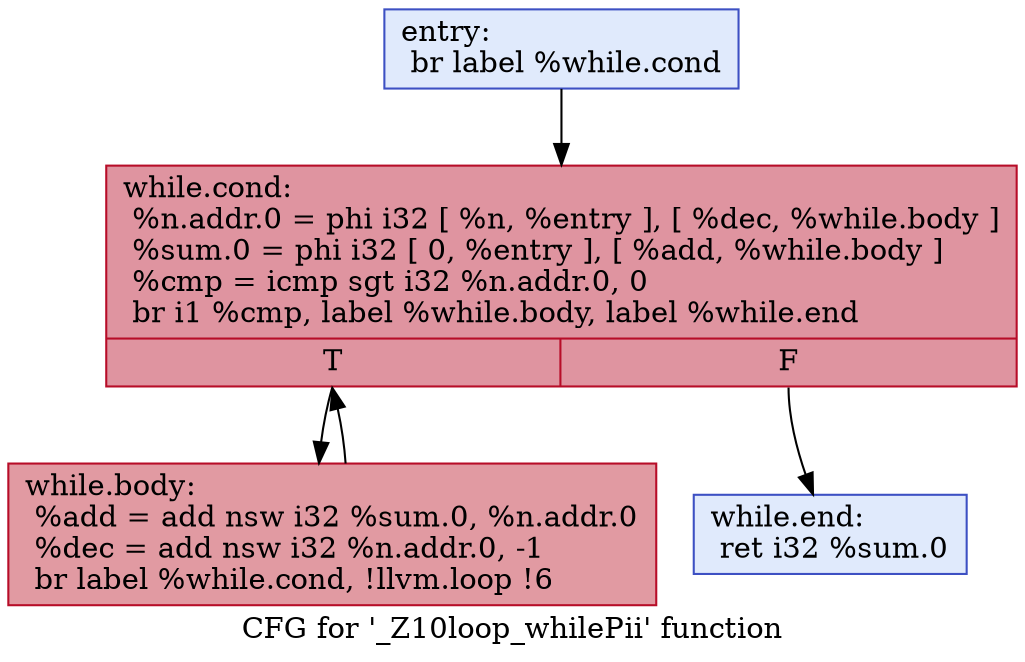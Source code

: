 digraph "CFG for '_Z10loop_whilePii' function" {
	label="CFG for '_Z10loop_whilePii' function";

	Node0x559924810560 [shape=record,color="#3d50c3ff", style=filled, fillcolor="#b9d0f970",label="{entry:\l  br label %while.cond\l}"];
	Node0x559924810560 -> Node0x559924810610;
	Node0x559924810610 [shape=record,color="#b70d28ff", style=filled, fillcolor="#b70d2870",label="{while.cond:                                       \l  %n.addr.0 = phi i32 [ %n, %entry ], [ %dec, %while.body ]\l  %sum.0 = phi i32 [ 0, %entry ], [ %add, %while.body ]\l  %cmp = icmp sgt i32 %n.addr.0, 0\l  br i1 %cmp, label %while.body, label %while.end\l|{<s0>T|<s1>F}}"];
	Node0x559924810610:s0 -> Node0x559924810700;
	Node0x559924810610:s1 -> Node0x559924811130;
	Node0x559924810700 [shape=record,color="#b70d28ff", style=filled, fillcolor="#bb1b2c70",label="{while.body:                                       \l  %add = add nsw i32 %sum.0, %n.addr.0\l  %dec = add nsw i32 %n.addr.0, -1\l  br label %while.cond, !llvm.loop !6\l}"];
	Node0x559924810700 -> Node0x559924810610;
	Node0x559924811130 [shape=record,color="#3d50c3ff", style=filled, fillcolor="#b9d0f970",label="{while.end:                                        \l  ret i32 %sum.0\l}"];
}
